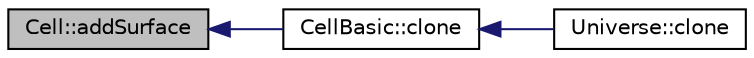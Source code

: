 digraph "Cell::addSurface"
{
  edge [fontname="Helvetica",fontsize="10",labelfontname="Helvetica",labelfontsize="10"];
  node [fontname="Helvetica",fontsize="10",shape=record];
  rankdir="LR";
  Node1 [label="Cell::addSurface",height=0.2,width=0.4,color="black", fillcolor="grey75", style="filled" fontcolor="black"];
  Node1 -> Node2 [dir="back",color="midnightblue",fontsize="10",style="solid",fontname="Helvetica"];
  Node2 [label="CellBasic::clone",height=0.2,width=0.4,color="black", fillcolor="white", style="filled",URL="$classCellBasic.html#a11467ff4cc874cb9688ff12feef184a6",tooltip="Create a duplicate of the CellBasic."];
  Node2 -> Node3 [dir="back",color="midnightblue",fontsize="10",style="solid",fontname="Helvetica"];
  Node3 [label="Universe::clone",height=0.2,width=0.4,color="black", fillcolor="white", style="filled",URL="$classUniverse.html#a6f7c4480848e68b07ce2a6844b450f90",tooltip="Clones this Universe and all of the Cells within it and returns it."];
}

